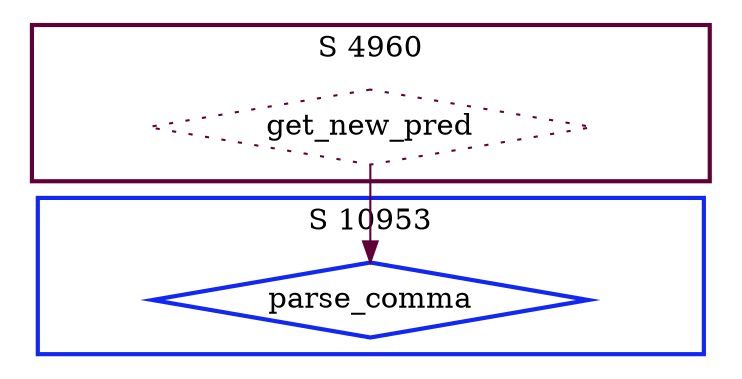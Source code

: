 digraph G {
  ratio=0.500000;
  "UV get_new_pred (4960)" [shape=diamond, label="get_new_pred",
                            color="#600038", style=dotted];
  "UV parse_comma (10953)" [shape=diamond, label="parse_comma",
                            color="#1028F0", style=bold];
  
  subgraph cluster_4960 { label="S 4960";
    color="#600038";
    style=bold;
    "UV get_new_pred (4960)"; };
  subgraph cluster_10953 { label="S 10953";
    color="#1028F0";
    style=bold;
    "UV parse_comma (10953)"; };
  
  "UV get_new_pred (4960)" -> "UV parse_comma (10953)" [color="#600038"];
  
  }